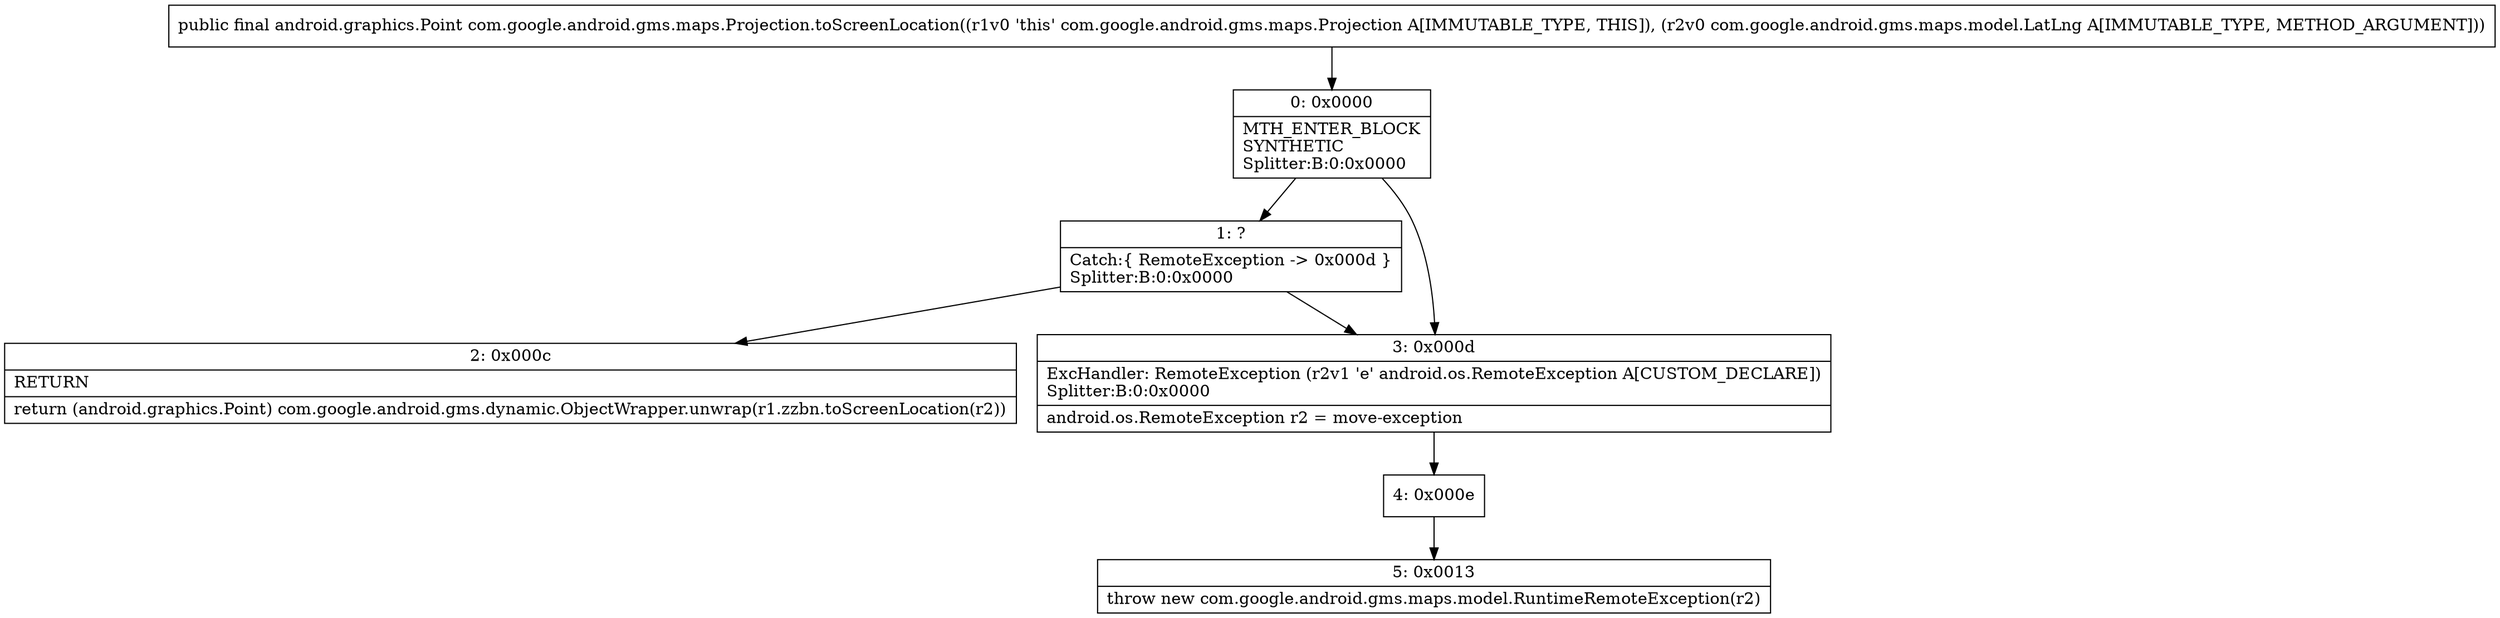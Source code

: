 digraph "CFG forcom.google.android.gms.maps.Projection.toScreenLocation(Lcom\/google\/android\/gms\/maps\/model\/LatLng;)Landroid\/graphics\/Point;" {
Node_0 [shape=record,label="{0\:\ 0x0000|MTH_ENTER_BLOCK\lSYNTHETIC\lSplitter:B:0:0x0000\l}"];
Node_1 [shape=record,label="{1\:\ ?|Catch:\{ RemoteException \-\> 0x000d \}\lSplitter:B:0:0x0000\l}"];
Node_2 [shape=record,label="{2\:\ 0x000c|RETURN\l|return (android.graphics.Point) com.google.android.gms.dynamic.ObjectWrapper.unwrap(r1.zzbn.toScreenLocation(r2))\l}"];
Node_3 [shape=record,label="{3\:\ 0x000d|ExcHandler: RemoteException (r2v1 'e' android.os.RemoteException A[CUSTOM_DECLARE])\lSplitter:B:0:0x0000\l|android.os.RemoteException r2 = move\-exception\l}"];
Node_4 [shape=record,label="{4\:\ 0x000e}"];
Node_5 [shape=record,label="{5\:\ 0x0013|throw new com.google.android.gms.maps.model.RuntimeRemoteException(r2)\l}"];
MethodNode[shape=record,label="{public final android.graphics.Point com.google.android.gms.maps.Projection.toScreenLocation((r1v0 'this' com.google.android.gms.maps.Projection A[IMMUTABLE_TYPE, THIS]), (r2v0 com.google.android.gms.maps.model.LatLng A[IMMUTABLE_TYPE, METHOD_ARGUMENT])) }"];
MethodNode -> Node_0;
Node_0 -> Node_1;
Node_0 -> Node_3;
Node_1 -> Node_2;
Node_1 -> Node_3;
Node_3 -> Node_4;
Node_4 -> Node_5;
}

